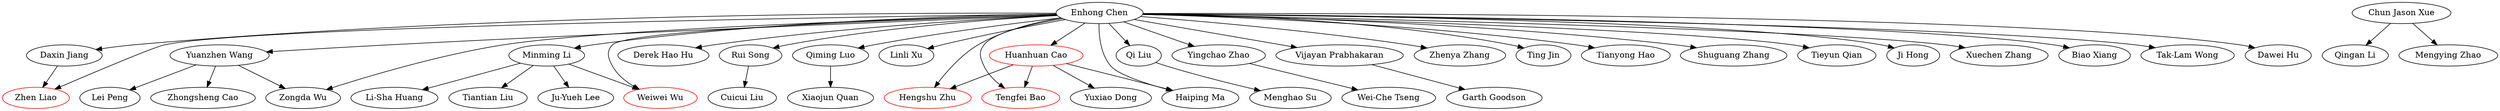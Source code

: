 strict digraph G{
"Enhong Chen" -> "Zhen Liao"
"Enhong Chen" -> "Yuanzhen Wang"
"Minming Li" -> "Li-Sha Huang"
"Enhong Chen" -> "Daxin Jiang"
"Enhong Chen" -> "Derek Hao Hu"
"Enhong Chen" -> "Rui Song"
"Qiming Luo" -> "Xiaojun Quan"
"Enhong Chen" -> "Linli Xu"
"Minming Li" -> "Tiantian Liu"
"Huanhuan Cao" -> "Hengshu Zhu"
"Enhong Chen" -> "Tengfei Bao"
"Chun Jason Xue" -> "Qingan Li"
"Enhong Chen" -> "Minming Li"
"Yuanzhen Wang" -> "Zhongsheng Cao"
"Enhong Chen" -> "Qi Liu"
"Enhong Chen" -> "Yingchao Zhao"
"Vijayan Prabhakaran" -> "Garth Goodson"
"Enhong Chen" -> "Vijayan Prabhakaran"
"Qi Liu" -> "Menghao Su"
"Huanhuan Cao" -> "Haiping Ma"
"Chun Jason Xue" -> "Mengying Zhao"
"Huanhuan Cao" -> "Tengfei Bao"
"Enhong Chen" -> "Zhenya Zhang"
"Enhong Chen" -> "Ting Jin"
"Enhong Chen" -> "Tianyong Hao"
"Huanhuan Cao" -> "Yuxiao Dong"
"Enhong Chen" -> "Shuguang Zhang"
"Enhong Chen" -> "Tieyun Qian"
"Minming Li" -> "Weiwei Wu"
"Enhong Chen" -> "Weiwei Wu"
"Minming Li" -> "Ju-Yueh Lee"
"Enhong Chen" -> "Ji Hong"
"Yingchao Zhao" -> "Wei-Che Tseng"
"Enhong Chen" -> "Hengshu Zhu"
"Enhong Chen" -> "Xuechen Zhang"
"Rui Song" -> "Cuicui Liu"
"Enhong Chen" -> "Biao Xiang"
"Enhong Chen" -> "Huanhuan Cao"
"Yuanzhen Wang" -> "Lei Peng"
"Enhong Chen" -> "Tak-Lam Wong"
"Yuanzhen Wang" -> "Zongda Wu"
"Enhong Chen" -> "Haiping Ma"
"Enhong Chen" -> "Zongda Wu"
"Enhong Chen" -> "Dawei Hu"
"Enhong Chen" -> "Qiming Luo"
"Daxin Jiang" -> "Zhen Liao"
"Zhen Liao" [color = red]"Tengfei Bao" [color = red]"Huanhuan Cao" [color = red]"Weiwei Wu" [color = red]"Hengshu Zhu" [color = red]}